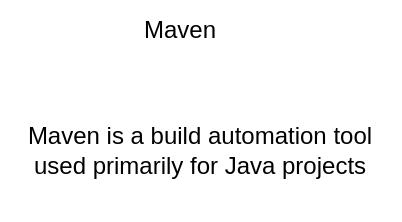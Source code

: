 <mxfile version="21.6.6" type="device" pages="3">
  <diagram name="Page-1" id="v72zLzGswH_-SbhGCDq6">
    <mxGraphModel dx="794" dy="470" grid="1" gridSize="10" guides="1" tooltips="1" connect="1" arrows="1" fold="1" page="1" pageScale="1" pageWidth="850" pageHeight="1100" math="0" shadow="0">
      <root>
        <mxCell id="0" />
        <mxCell id="1" parent="0" />
        <mxCell id="iGaCfy3RDfq34N3Fjkox-1" value="Maven" style="text;html=1;strokeColor=none;fillColor=none;align=center;verticalAlign=middle;whiteSpace=wrap;rounded=0;" parent="1" vertex="1">
          <mxGeometry x="380" y="80" width="60" height="30" as="geometry" />
        </mxCell>
        <mxCell id="XF3XICR2TRO_veLRBAxS-1" value="Maven is a build automation tool used primarily for Java projects" style="text;html=1;strokeColor=none;fillColor=none;align=center;verticalAlign=middle;whiteSpace=wrap;rounded=0;" parent="1" vertex="1">
          <mxGeometry x="320" y="120" width="200" height="70" as="geometry" />
        </mxCell>
      </root>
    </mxGraphModel>
  </diagram>
  <diagram id="VDSWFnZuZbqpT5_zlbNt" name="Page-2">
    <mxGraphModel dx="794" dy="470" grid="1" gridSize="10" guides="1" tooltips="1" connect="1" arrows="1" fold="1" page="1" pageScale="1" pageWidth="850" pageHeight="1100" math="0" shadow="0">
      <root>
        <mxCell id="0" />
        <mxCell id="1" parent="0" />
        <mxCell id="yWVAk60BhxFJHqQ3-wRK-2" value="" style="whiteSpace=wrap;html=1;aspect=fixed;" parent="1" vertex="1">
          <mxGeometry x="300" y="40" width="640" height="640" as="geometry" />
        </mxCell>
        <mxCell id="yWVAk60BhxFJHqQ3-wRK-1" value="&lt;?xml version=&quot;1.0&quot; encoding=&quot;UTF-8&quot;?&gt;&#xa;&#xa;&lt;project xmlns=&quot;http://maven.apache.org/POM/4.0.0&quot; xmlns:xsi=&quot;http://www.w3.org/2001/XMLSchema-instance&quot;&#xa;         xsi:schemaLocation=&quot;http://maven.apache.org/POM/4.0.0 https://maven.apache.org/xsd/maven4.0.0.xsd&quot;&gt;&#xa;    &#xa;    &lt;modelVersion&gt;4.0.0&lt;/modelVersion&gt;&#xa;&#xa;&#xa;    &lt;groupId&gt;&lt;/groupId&gt;&#xa;    &lt;artifactId&gt;&lt;/artifactId&gt;&#xa;    &lt;version&gt;0.0.1-SNAPSHOT&lt;/version&gt;&#xa;    &lt;name&gt;&lt;/name&gt;&#xa;    &lt;description&gt;&lt;/description&gt;&#xa;&#xa;&#xa;    &lt;properties&gt;&#xa;        &lt;java.version&gt;&lt;/java.version&gt;&#xa;    &lt;/properties&gt;&#xa;    &#xa;&#xa;&#xa;    &lt;dependencies&gt;&#xa;        &lt;!-- spring dependency --&gt;&#xa;    &lt;/dependencies&gt;&#xa;&#xa;&#xa;&#xa;&#xa;    &lt;build&gt;&#xa;        &lt;plugins&gt;&#xa;    &#xa;        &lt;/plugins&gt;&#xa;    &lt;/build&gt;&#xa;&#xa;&#xa;&lt;/project&gt;" style="text;whiteSpace=wrap;" parent="1" vertex="1">
          <mxGeometry x="320" y="150" width="600" height="560" as="geometry" />
        </mxCell>
        <mxCell id="K_PmTCZISsHTQoAlgheo-1" value="Project Object Model&amp;nbsp;" style="text;html=1;align=center;verticalAlign=middle;resizable=0;points=[];autosize=1;strokeColor=none;fillColor=none;" parent="1" vertex="1">
          <mxGeometry x="480" y="10" width="140" height="30" as="geometry" />
        </mxCell>
        <mxCell id="K_PmTCZISsHTQoAlgheo-2" value="pom.xml" style="text;html=1;strokeColor=none;fillColor=none;align=center;verticalAlign=middle;whiteSpace=wrap;rounded=0;" parent="1" vertex="1">
          <mxGeometry x="550" y="690" width="60" height="30" as="geometry" />
        </mxCell>
      </root>
    </mxGraphModel>
  </diagram>
  <diagram id="yIwldRZccR5QRO1kDibo" name="Page-3">
    <mxGraphModel dx="794" dy="470" grid="1" gridSize="10" guides="1" tooltips="1" connect="1" arrows="1" fold="1" page="1" pageScale="1" pageWidth="850" pageHeight="1100" math="0" shadow="0">
      <root>
        <mxCell id="0" />
        <mxCell id="1" parent="0" />
        <mxCell id="P2II1SJuw97YxicX1sbw-1" value="Spring vs Spring boot" style="text;html=1;strokeColor=none;fillColor=none;align=center;verticalAlign=middle;whiteSpace=wrap;rounded=0;" vertex="1" parent="1">
          <mxGeometry x="280" y="70" width="230" height="80" as="geometry" />
        </mxCell>
        <mxCell id="P2II1SJuw97YxicX1sbw-3" value="" style="whiteSpace=wrap;html=1;aspect=fixed;" vertex="1" parent="1">
          <mxGeometry x="280" y="260" width="280" height="280" as="geometry" />
        </mxCell>
        <mxCell id="P2II1SJuw97YxicX1sbw-4" value="spring container" style="text;html=1;strokeColor=none;fillColor=none;align=center;verticalAlign=middle;whiteSpace=wrap;rounded=0;" vertex="1" parent="1">
          <mxGeometry x="320" y="550" width="180" height="30" as="geometry" />
        </mxCell>
        <mxCell id="P2II1SJuw97YxicX1sbw-5" value="Mobile" style="ellipse;whiteSpace=wrap;html=1;aspect=fixed;" vertex="1" parent="1">
          <mxGeometry x="320" y="310" width="80" height="80" as="geometry" />
        </mxCell>
        <mxCell id="P2II1SJuw97YxicX1sbw-6" value="mobile" style="text;html=1;strokeColor=none;fillColor=none;align=center;verticalAlign=middle;whiteSpace=wrap;rounded=0;" vertex="1" parent="1">
          <mxGeometry x="190" y="360" width="60" height="30" as="geometry" />
        </mxCell>
        <mxCell id="P2II1SJuw97YxicX1sbw-7" value="Sim" style="ellipse;whiteSpace=wrap;html=1;aspect=fixed;" vertex="1" parent="1">
          <mxGeometry x="460" y="310" width="80" height="80" as="geometry" />
        </mxCell>
        <mxCell id="P2II1SJuw97YxicX1sbw-8" value="airtel" style="text;html=1;strokeColor=none;fillColor=none;align=center;verticalAlign=middle;whiteSpace=wrap;rounded=0;" vertex="1" parent="1">
          <mxGeometry x="580" y="380" width="60" height="30" as="geometry" />
        </mxCell>
        <mxCell id="P2II1SJuw97YxicX1sbw-10" value="jio" style="text;html=1;strokeColor=none;fillColor=none;align=center;verticalAlign=middle;whiteSpace=wrap;rounded=0;" vertex="1" parent="1">
          <mxGeometry x="580" y="310" width="60" height="30" as="geometry" />
        </mxCell>
      </root>
    </mxGraphModel>
  </diagram>
</mxfile>
